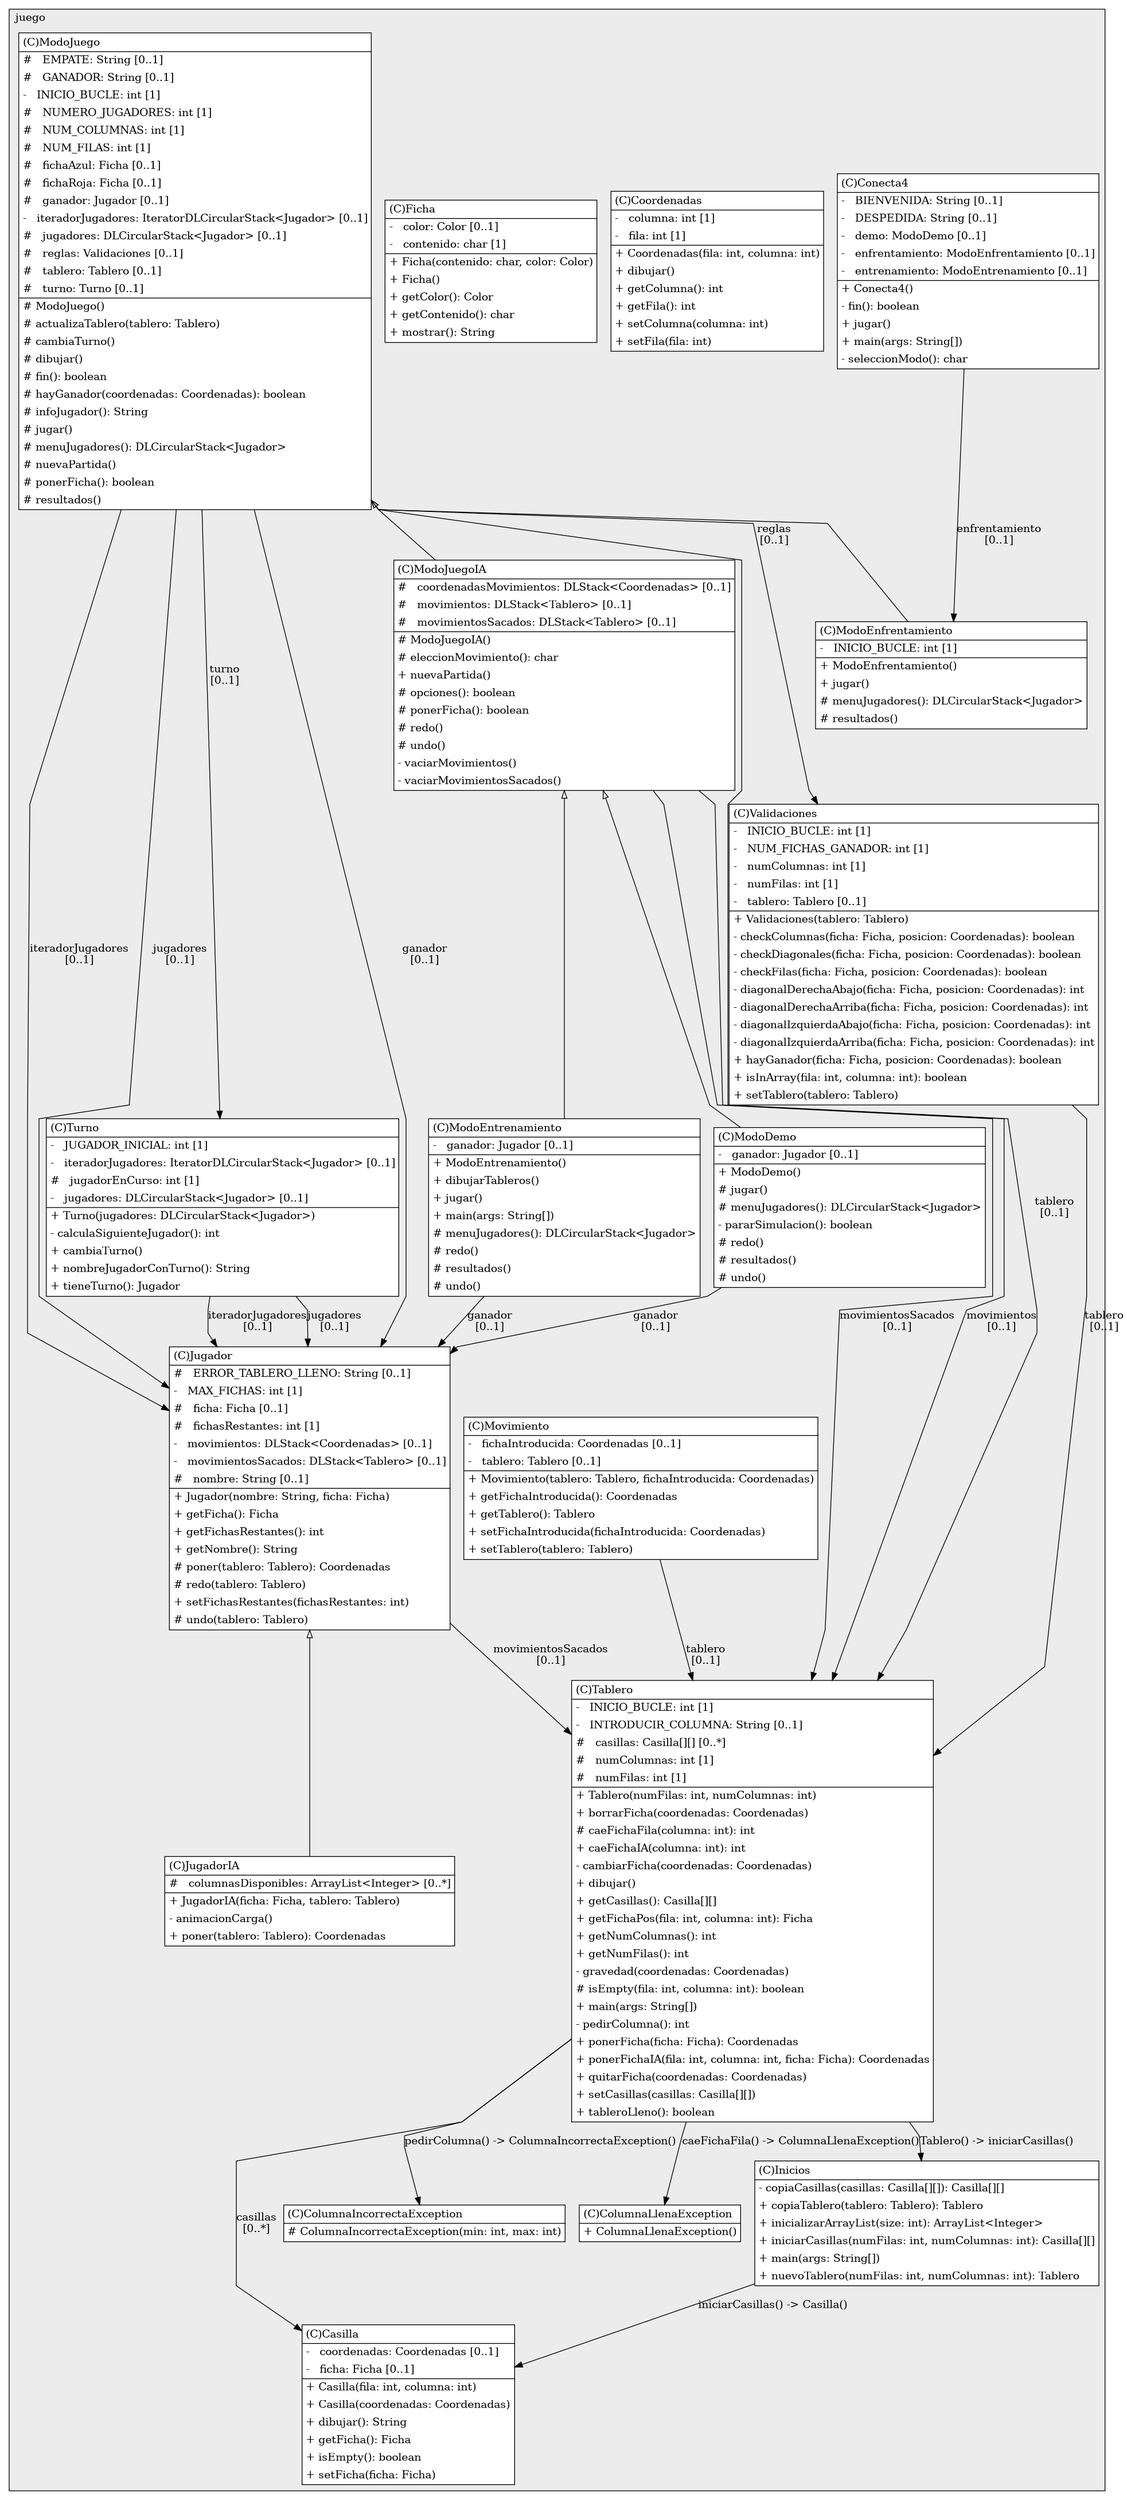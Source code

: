 @startuml

/' diagram meta data start
config=StructureConfiguration;
{
  "projectClassification": {
    "searchMode": "OpenProject", // OpenProject, AllProjects
    "includedProjects": "",
    "pathEndKeywords": "*.impl",
    "isClientPath": "",
    "isClientName": "",
    "isTestPath": "",
    "isTestName": "",
    "isMappingPath": "",
    "isMappingName": "",
    "isDataAccessPath": "",
    "isDataAccessName": "",
    "isDataStructurePath": "",
    "isDataStructureName": "",
    "isInterfaceStructuresPath": "",
    "isInterfaceStructuresName": "",
    "isEntryPointPath": "",
    "isEntryPointName": "",
    "treatFinalFieldsAsMandatory": false
  },
  "graphRestriction": {
    "classPackageExcludeFilter": "",
    "classPackageIncludeFilter": "",
    "classNameExcludeFilter": "",
    "classNameIncludeFilter": "",
    "methodNameExcludeFilter": "",
    "methodNameIncludeFilter": "",
    "removeByInheritance": "", // inheritance/annotation based filtering is done in a second step
    "removeByAnnotation": "",
    "removeByClassPackage": "", // cleanup the graph after inheritance/annotation based filtering is done
    "removeByClassName": "",
    "cutMappings": false,
    "cutEnum": false,
    "cutTests": false,
    "cutClient": false,
    "cutDataAccess": false,
    "cutInterfaceStructures": false,
    "cutDataStructures": false,
    "cutGetterAndSetter": false,
    "cutConstructors": false
  },
  "graphTraversal": {
    "forwardDepth": 3,
    "backwardDepth": 3,
    "classPackageExcludeFilter": "",
    "classPackageIncludeFilter": "",
    "classNameExcludeFilter": "",
    "classNameIncludeFilter": "",
    "methodNameExcludeFilter": "",
    "methodNameIncludeFilter": "",
    "hideMappings": false,
    "hideDataStructures": false,
    "hidePrivateMethods": true,
    "hideInterfaceCalls": true, // indirection: implementation -> interface (is hidden) -> implementation
    "onlyShowApplicationEntryPoints": false, // root node is included
    "useMethodCallsForStructureDiagram": "ForwardOnly" // ForwardOnly, BothDirections, No
  },
  "details": {
    "aggregation": "GroupByClass", // ByClass, GroupByClass, None
    "showClassGenericTypes": true,
    "showMethods": true,
    "showMethodParameterNames": true,
    "showMethodParameterTypes": true,
    "showMethodReturnType": true,
    "showPackageLevels": 2,
    "showDetailedClassStructure": true
  },
  "rootClass": "etsisi.juego.Tablero",
  "extensionCallbackMethod": "" // qualified.class.name#methodName - signature: public static String method(String)
}
diagram meta data end '/



digraph g {
    rankdir="TB"
    splines=polyline
    

'nodes 
subgraph cluster_101479138 { 
   	label=juego
	labeljust=l
	fillcolor="#ececec"
	style=filled
   
   Casilla1092129905[
	label=<<TABLE BORDER="1" CELLBORDER="0" CELLPADDING="4" CELLSPACING="0">
<TR><TD ALIGN="LEFT" >(C)Casilla</TD></TR>
<HR/>
<TR><TD ALIGN="LEFT" >-   coordenadas: Coordenadas [0..1]</TD></TR>
<TR><TD ALIGN="LEFT" >-   ficha: Ficha [0..1]</TD></TR>
<HR/>
<TR><TD ALIGN="LEFT" >+ Casilla(fila: int, columna: int)</TD></TR>
<TR><TD ALIGN="LEFT" >+ Casilla(coordenadas: Coordenadas)</TD></TR>
<TR><TD ALIGN="LEFT" >+ dibujar(): String</TD></TR>
<TR><TD ALIGN="LEFT" >+ getFicha(): Ficha</TD></TR>
<TR><TD ALIGN="LEFT" >+ isEmpty(): boolean</TD></TR>
<TR><TD ALIGN="LEFT" >+ setFicha(ficha: Ficha)</TD></TR>
</TABLE>>
	style=filled
	margin=0
	shape=plaintext
	fillcolor="#FFFFFF"
];

ColumnaIncorrectaException1092129905[
	label=<<TABLE BORDER="1" CELLBORDER="0" CELLPADDING="4" CELLSPACING="0">
<TR><TD ALIGN="LEFT" >(C)ColumnaIncorrectaException</TD></TR>
<HR/>
<TR><TD ALIGN="LEFT" ># ColumnaIncorrectaException(min: int, max: int)</TD></TR>
</TABLE>>
	style=filled
	margin=0
	shape=plaintext
	fillcolor="#FFFFFF"
];

ColumnaLlenaException1092129905[
	label=<<TABLE BORDER="1" CELLBORDER="0" CELLPADDING="4" CELLSPACING="0">
<TR><TD ALIGN="LEFT" >(C)ColumnaLlenaException</TD></TR>
<HR/>
<TR><TD ALIGN="LEFT" >+ ColumnaLlenaException()</TD></TR>
</TABLE>>
	style=filled
	margin=0
	shape=plaintext
	fillcolor="#FFFFFF"
];

Conecta41092129905[
	label=<<TABLE BORDER="1" CELLBORDER="0" CELLPADDING="4" CELLSPACING="0">
<TR><TD ALIGN="LEFT" >(C)Conecta4</TD></TR>
<HR/>
<TR><TD ALIGN="LEFT" >-   BIENVENIDA: String [0..1]</TD></TR>
<TR><TD ALIGN="LEFT" >-   DESPEDIDA: String [0..1]</TD></TR>
<TR><TD ALIGN="LEFT" >-   demo: ModoDemo [0..1]</TD></TR>
<TR><TD ALIGN="LEFT" >-   enfrentamiento: ModoEnfrentamiento [0..1]</TD></TR>
<TR><TD ALIGN="LEFT" >-   entrenamiento: ModoEntrenamiento [0..1]</TD></TR>
<HR/>
<TR><TD ALIGN="LEFT" >+ Conecta4()</TD></TR>
<TR><TD ALIGN="LEFT" >- fin(): boolean</TD></TR>
<TR><TD ALIGN="LEFT" >+ jugar()</TD></TR>
<TR><TD ALIGN="LEFT" >+ main(args: String[])</TD></TR>
<TR><TD ALIGN="LEFT" >- seleccionModo(): char</TD></TR>
</TABLE>>
	style=filled
	margin=0
	shape=plaintext
	fillcolor="#FFFFFF"
];

Coordenadas1092129905[
	label=<<TABLE BORDER="1" CELLBORDER="0" CELLPADDING="4" CELLSPACING="0">
<TR><TD ALIGN="LEFT" >(C)Coordenadas</TD></TR>
<HR/>
<TR><TD ALIGN="LEFT" >-   columna: int [1]</TD></TR>
<TR><TD ALIGN="LEFT" >-   fila: int [1]</TD></TR>
<HR/>
<TR><TD ALIGN="LEFT" >+ Coordenadas(fila: int, columna: int)</TD></TR>
<TR><TD ALIGN="LEFT" >+ dibujar()</TD></TR>
<TR><TD ALIGN="LEFT" >+ getColumna(): int</TD></TR>
<TR><TD ALIGN="LEFT" >+ getFila(): int</TD></TR>
<TR><TD ALIGN="LEFT" >+ setColumna(columna: int)</TD></TR>
<TR><TD ALIGN="LEFT" >+ setFila(fila: int)</TD></TR>
</TABLE>>
	style=filled
	margin=0
	shape=plaintext
	fillcolor="#FFFFFF"
];

Ficha1092129905[
	label=<<TABLE BORDER="1" CELLBORDER="0" CELLPADDING="4" CELLSPACING="0">
<TR><TD ALIGN="LEFT" >(C)Ficha</TD></TR>
<HR/>
<TR><TD ALIGN="LEFT" >-   color: Color [0..1]</TD></TR>
<TR><TD ALIGN="LEFT" >-   contenido: char [1]</TD></TR>
<HR/>
<TR><TD ALIGN="LEFT" >+ Ficha(contenido: char, color: Color)</TD></TR>
<TR><TD ALIGN="LEFT" >+ Ficha()</TD></TR>
<TR><TD ALIGN="LEFT" >+ getColor(): Color</TD></TR>
<TR><TD ALIGN="LEFT" >+ getContenido(): char</TD></TR>
<TR><TD ALIGN="LEFT" >+ mostrar(): String</TD></TR>
</TABLE>>
	style=filled
	margin=0
	shape=plaintext
	fillcolor="#FFFFFF"
];

Inicios1092129905[
	label=<<TABLE BORDER="1" CELLBORDER="0" CELLPADDING="4" CELLSPACING="0">
<TR><TD ALIGN="LEFT" >(C)Inicios</TD></TR>
<HR/>
<TR><TD ALIGN="LEFT" >- copiaCasillas(casillas: Casilla[][]): Casilla[][]</TD></TR>
<TR><TD ALIGN="LEFT" >+ copiaTablero(tablero: Tablero): Tablero</TD></TR>
<TR><TD ALIGN="LEFT" >+ inicializarArrayList(size: int): ArrayList&lt;Integer&gt;</TD></TR>
<TR><TD ALIGN="LEFT" >+ iniciarCasillas(numFilas: int, numColumnas: int): Casilla[][]</TD></TR>
<TR><TD ALIGN="LEFT" >+ main(args: String[])</TD></TR>
<TR><TD ALIGN="LEFT" >+ nuevoTablero(numFilas: int, numColumnas: int): Tablero</TD></TR>
</TABLE>>
	style=filled
	margin=0
	shape=plaintext
	fillcolor="#FFFFFF"
];

Jugador1092129905[
	label=<<TABLE BORDER="1" CELLBORDER="0" CELLPADDING="4" CELLSPACING="0">
<TR><TD ALIGN="LEFT" >(C)Jugador</TD></TR>
<HR/>
<TR><TD ALIGN="LEFT" >#   ERROR_TABLERO_LLENO: String [0..1]</TD></TR>
<TR><TD ALIGN="LEFT" >-   MAX_FICHAS: int [1]</TD></TR>
<TR><TD ALIGN="LEFT" >#   ficha: Ficha [0..1]</TD></TR>
<TR><TD ALIGN="LEFT" >#   fichasRestantes: int [1]</TD></TR>
<TR><TD ALIGN="LEFT" >-   movimientos: DLStack&lt;Coordenadas&gt; [0..1]</TD></TR>
<TR><TD ALIGN="LEFT" >-   movimientosSacados: DLStack&lt;Tablero&gt; [0..1]</TD></TR>
<TR><TD ALIGN="LEFT" >#   nombre: String [0..1]</TD></TR>
<HR/>
<TR><TD ALIGN="LEFT" >+ Jugador(nombre: String, ficha: Ficha)</TD></TR>
<TR><TD ALIGN="LEFT" >+ getFicha(): Ficha</TD></TR>
<TR><TD ALIGN="LEFT" >+ getFichasRestantes(): int</TD></TR>
<TR><TD ALIGN="LEFT" >+ getNombre(): String</TD></TR>
<TR><TD ALIGN="LEFT" ># poner(tablero: Tablero): Coordenadas</TD></TR>
<TR><TD ALIGN="LEFT" ># redo(tablero: Tablero)</TD></TR>
<TR><TD ALIGN="LEFT" >+ setFichasRestantes(fichasRestantes: int)</TD></TR>
<TR><TD ALIGN="LEFT" ># undo(tablero: Tablero)</TD></TR>
</TABLE>>
	style=filled
	margin=0
	shape=plaintext
	fillcolor="#FFFFFF"
];

JugadorIA1092129905[
	label=<<TABLE BORDER="1" CELLBORDER="0" CELLPADDING="4" CELLSPACING="0">
<TR><TD ALIGN="LEFT" >(C)JugadorIA</TD></TR>
<HR/>
<TR><TD ALIGN="LEFT" >#   columnasDisponibles: ArrayList&lt;Integer&gt; [0..*]</TD></TR>
<HR/>
<TR><TD ALIGN="LEFT" >+ JugadorIA(ficha: Ficha, tablero: Tablero)</TD></TR>
<TR><TD ALIGN="LEFT" >- animacionCarga()</TD></TR>
<TR><TD ALIGN="LEFT" >+ poner(tablero: Tablero): Coordenadas</TD></TR>
</TABLE>>
	style=filled
	margin=0
	shape=plaintext
	fillcolor="#FFFFFF"
];

ModoDemo1092129905[
	label=<<TABLE BORDER="1" CELLBORDER="0" CELLPADDING="4" CELLSPACING="0">
<TR><TD ALIGN="LEFT" >(C)ModoDemo</TD></TR>
<HR/>
<TR><TD ALIGN="LEFT" >-   ganador: Jugador [0..1]</TD></TR>
<HR/>
<TR><TD ALIGN="LEFT" >+ ModoDemo()</TD></TR>
<TR><TD ALIGN="LEFT" ># jugar()</TD></TR>
<TR><TD ALIGN="LEFT" ># menuJugadores(): DLCircularStack&lt;Jugador&gt;</TD></TR>
<TR><TD ALIGN="LEFT" >- pararSimulacion(): boolean</TD></TR>
<TR><TD ALIGN="LEFT" ># redo()</TD></TR>
<TR><TD ALIGN="LEFT" ># resultados()</TD></TR>
<TR><TD ALIGN="LEFT" ># undo()</TD></TR>
</TABLE>>
	style=filled
	margin=0
	shape=plaintext
	fillcolor="#FFFFFF"
];

ModoEnfrentamiento1092129905[
	label=<<TABLE BORDER="1" CELLBORDER="0" CELLPADDING="4" CELLSPACING="0">
<TR><TD ALIGN="LEFT" >(C)ModoEnfrentamiento</TD></TR>
<HR/>
<TR><TD ALIGN="LEFT" >-   INICIO_BUCLE: int [1]</TD></TR>
<HR/>
<TR><TD ALIGN="LEFT" >+ ModoEnfrentamiento()</TD></TR>
<TR><TD ALIGN="LEFT" >+ jugar()</TD></TR>
<TR><TD ALIGN="LEFT" ># menuJugadores(): DLCircularStack&lt;Jugador&gt;</TD></TR>
<TR><TD ALIGN="LEFT" ># resultados()</TD></TR>
</TABLE>>
	style=filled
	margin=0
	shape=plaintext
	fillcolor="#FFFFFF"
];

ModoEntrenamiento1092129905[
	label=<<TABLE BORDER="1" CELLBORDER="0" CELLPADDING="4" CELLSPACING="0">
<TR><TD ALIGN="LEFT" >(C)ModoEntrenamiento</TD></TR>
<HR/>
<TR><TD ALIGN="LEFT" >-   ganador: Jugador [0..1]</TD></TR>
<HR/>
<TR><TD ALIGN="LEFT" >+ ModoEntrenamiento()</TD></TR>
<TR><TD ALIGN="LEFT" >+ dibujarTableros()</TD></TR>
<TR><TD ALIGN="LEFT" >+ jugar()</TD></TR>
<TR><TD ALIGN="LEFT" >+ main(args: String[])</TD></TR>
<TR><TD ALIGN="LEFT" ># menuJugadores(): DLCircularStack&lt;Jugador&gt;</TD></TR>
<TR><TD ALIGN="LEFT" ># redo()</TD></TR>
<TR><TD ALIGN="LEFT" ># resultados()</TD></TR>
<TR><TD ALIGN="LEFT" ># undo()</TD></TR>
</TABLE>>
	style=filled
	margin=0
	shape=plaintext
	fillcolor="#FFFFFF"
];

ModoJuego1092129905[
	label=<<TABLE BORDER="1" CELLBORDER="0" CELLPADDING="4" CELLSPACING="0">
<TR><TD ALIGN="LEFT" >(C)ModoJuego</TD></TR>
<HR/>
<TR><TD ALIGN="LEFT" >#   EMPATE: String [0..1]</TD></TR>
<TR><TD ALIGN="LEFT" >#   GANADOR: String [0..1]</TD></TR>
<TR><TD ALIGN="LEFT" >-   INICIO_BUCLE: int [1]</TD></TR>
<TR><TD ALIGN="LEFT" >#   NUMERO_JUGADORES: int [1]</TD></TR>
<TR><TD ALIGN="LEFT" >#   NUM_COLUMNAS: int [1]</TD></TR>
<TR><TD ALIGN="LEFT" >#   NUM_FILAS: int [1]</TD></TR>
<TR><TD ALIGN="LEFT" >#   fichaAzul: Ficha [0..1]</TD></TR>
<TR><TD ALIGN="LEFT" >#   fichaRoja: Ficha [0..1]</TD></TR>
<TR><TD ALIGN="LEFT" >#   ganador: Jugador [0..1]</TD></TR>
<TR><TD ALIGN="LEFT" >-   iteradorJugadores: IteratorDLCircularStack&lt;Jugador&gt; [0..1]</TD></TR>
<TR><TD ALIGN="LEFT" >#   jugadores: DLCircularStack&lt;Jugador&gt; [0..1]</TD></TR>
<TR><TD ALIGN="LEFT" >#   reglas: Validaciones [0..1]</TD></TR>
<TR><TD ALIGN="LEFT" >#   tablero: Tablero [0..1]</TD></TR>
<TR><TD ALIGN="LEFT" >#   turno: Turno [0..1]</TD></TR>
<HR/>
<TR><TD ALIGN="LEFT" ># ModoJuego()</TD></TR>
<TR><TD ALIGN="LEFT" ># actualizaTablero(tablero: Tablero)</TD></TR>
<TR><TD ALIGN="LEFT" ># cambiaTurno()</TD></TR>
<TR><TD ALIGN="LEFT" ># dibujar()</TD></TR>
<TR><TD ALIGN="LEFT" ># fin(): boolean</TD></TR>
<TR><TD ALIGN="LEFT" ># hayGanador(coordenadas: Coordenadas): boolean</TD></TR>
<TR><TD ALIGN="LEFT" ># infoJugador(): String</TD></TR>
<TR><TD ALIGN="LEFT" ># jugar()</TD></TR>
<TR><TD ALIGN="LEFT" ># menuJugadores(): DLCircularStack&lt;Jugador&gt;</TD></TR>
<TR><TD ALIGN="LEFT" ># nuevaPartida()</TD></TR>
<TR><TD ALIGN="LEFT" ># ponerFicha(): boolean</TD></TR>
<TR><TD ALIGN="LEFT" ># resultados()</TD></TR>
</TABLE>>
	style=filled
	margin=0
	shape=plaintext
	fillcolor="#FFFFFF"
];

ModoJuegoIA1092129905[
	label=<<TABLE BORDER="1" CELLBORDER="0" CELLPADDING="4" CELLSPACING="0">
<TR><TD ALIGN="LEFT" >(C)ModoJuegoIA</TD></TR>
<HR/>
<TR><TD ALIGN="LEFT" >#   coordenadasMovimientos: DLStack&lt;Coordenadas&gt; [0..1]</TD></TR>
<TR><TD ALIGN="LEFT" >#   movimientos: DLStack&lt;Tablero&gt; [0..1]</TD></TR>
<TR><TD ALIGN="LEFT" >#   movimientosSacados: DLStack&lt;Tablero&gt; [0..1]</TD></TR>
<HR/>
<TR><TD ALIGN="LEFT" ># ModoJuegoIA()</TD></TR>
<TR><TD ALIGN="LEFT" ># eleccionMovimiento(): char</TD></TR>
<TR><TD ALIGN="LEFT" >+ nuevaPartida()</TD></TR>
<TR><TD ALIGN="LEFT" ># opciones(): boolean</TD></TR>
<TR><TD ALIGN="LEFT" ># ponerFicha(): boolean</TD></TR>
<TR><TD ALIGN="LEFT" ># redo()</TD></TR>
<TR><TD ALIGN="LEFT" ># undo()</TD></TR>
<TR><TD ALIGN="LEFT" >- vaciarMovimientos()</TD></TR>
<TR><TD ALIGN="LEFT" >- vaciarMovimientosSacados()</TD></TR>
</TABLE>>
	style=filled
	margin=0
	shape=plaintext
	fillcolor="#FFFFFF"
];

Movimiento1092129905[
	label=<<TABLE BORDER="1" CELLBORDER="0" CELLPADDING="4" CELLSPACING="0">
<TR><TD ALIGN="LEFT" >(C)Movimiento</TD></TR>
<HR/>
<TR><TD ALIGN="LEFT" >-   fichaIntroducida: Coordenadas [0..1]</TD></TR>
<TR><TD ALIGN="LEFT" >-   tablero: Tablero [0..1]</TD></TR>
<HR/>
<TR><TD ALIGN="LEFT" >+ Movimiento(tablero: Tablero, fichaIntroducida: Coordenadas)</TD></TR>
<TR><TD ALIGN="LEFT" >+ getFichaIntroducida(): Coordenadas</TD></TR>
<TR><TD ALIGN="LEFT" >+ getTablero(): Tablero</TD></TR>
<TR><TD ALIGN="LEFT" >+ setFichaIntroducida(fichaIntroducida: Coordenadas)</TD></TR>
<TR><TD ALIGN="LEFT" >+ setTablero(tablero: Tablero)</TD></TR>
</TABLE>>
	style=filled
	margin=0
	shape=plaintext
	fillcolor="#FFFFFF"
];

Tablero1092129905[
	label=<<TABLE BORDER="1" CELLBORDER="0" CELLPADDING="4" CELLSPACING="0">
<TR><TD ALIGN="LEFT" >(C)Tablero</TD></TR>
<HR/>
<TR><TD ALIGN="LEFT" >-   INICIO_BUCLE: int [1]</TD></TR>
<TR><TD ALIGN="LEFT" >-   INTRODUCIR_COLUMNA: String [0..1]</TD></TR>
<TR><TD ALIGN="LEFT" >#   casillas: Casilla[][] [0..*]</TD></TR>
<TR><TD ALIGN="LEFT" >#   numColumnas: int [1]</TD></TR>
<TR><TD ALIGN="LEFT" >#   numFilas: int [1]</TD></TR>
<HR/>
<TR><TD ALIGN="LEFT" >+ Tablero(numFilas: int, numColumnas: int)</TD></TR>
<TR><TD ALIGN="LEFT" >+ borrarFicha(coordenadas: Coordenadas)</TD></TR>
<TR><TD ALIGN="LEFT" ># caeFichaFila(columna: int): int</TD></TR>
<TR><TD ALIGN="LEFT" >+ caeFichaIA(columna: int): int</TD></TR>
<TR><TD ALIGN="LEFT" >- cambiarFicha(coordenadas: Coordenadas)</TD></TR>
<TR><TD ALIGN="LEFT" >+ dibujar()</TD></TR>
<TR><TD ALIGN="LEFT" >+ getCasillas(): Casilla[][]</TD></TR>
<TR><TD ALIGN="LEFT" >+ getFichaPos(fila: int, columna: int): Ficha</TD></TR>
<TR><TD ALIGN="LEFT" >+ getNumColumnas(): int</TD></TR>
<TR><TD ALIGN="LEFT" >+ getNumFilas(): int</TD></TR>
<TR><TD ALIGN="LEFT" >- gravedad(coordenadas: Coordenadas)</TD></TR>
<TR><TD ALIGN="LEFT" ># isEmpty(fila: int, columna: int): boolean</TD></TR>
<TR><TD ALIGN="LEFT" >+ main(args: String[])</TD></TR>
<TR><TD ALIGN="LEFT" >- pedirColumna(): int</TD></TR>
<TR><TD ALIGN="LEFT" >+ ponerFicha(ficha: Ficha): Coordenadas</TD></TR>
<TR><TD ALIGN="LEFT" >+ ponerFichaIA(fila: int, columna: int, ficha: Ficha): Coordenadas</TD></TR>
<TR><TD ALIGN="LEFT" >+ quitarFicha(coordenadas: Coordenadas)</TD></TR>
<TR><TD ALIGN="LEFT" >+ setCasillas(casillas: Casilla[][])</TD></TR>
<TR><TD ALIGN="LEFT" >+ tableroLleno(): boolean</TD></TR>
</TABLE>>
	style=filled
	margin=0
	shape=plaintext
	fillcolor="#FFFFFF"
];

Turno1092129905[
	label=<<TABLE BORDER="1" CELLBORDER="0" CELLPADDING="4" CELLSPACING="0">
<TR><TD ALIGN="LEFT" >(C)Turno</TD></TR>
<HR/>
<TR><TD ALIGN="LEFT" >-   JUGADOR_INICIAL: int [1]</TD></TR>
<TR><TD ALIGN="LEFT" >-   iteradorJugadores: IteratorDLCircularStack&lt;Jugador&gt; [0..1]</TD></TR>
<TR><TD ALIGN="LEFT" >#   jugadorEnCurso: int [1]</TD></TR>
<TR><TD ALIGN="LEFT" >-   jugadores: DLCircularStack&lt;Jugador&gt; [0..1]</TD></TR>
<HR/>
<TR><TD ALIGN="LEFT" >+ Turno(jugadores: DLCircularStack&lt;Jugador&gt;)</TD></TR>
<TR><TD ALIGN="LEFT" >- calculaSiguienteJugador(): int</TD></TR>
<TR><TD ALIGN="LEFT" >+ cambiaTurno()</TD></TR>
<TR><TD ALIGN="LEFT" >+ nombreJugadorConTurno(): String</TD></TR>
<TR><TD ALIGN="LEFT" >+ tieneTurno(): Jugador</TD></TR>
</TABLE>>
	style=filled
	margin=0
	shape=plaintext
	fillcolor="#FFFFFF"
];

Validaciones1092129905[
	label=<<TABLE BORDER="1" CELLBORDER="0" CELLPADDING="4" CELLSPACING="0">
<TR><TD ALIGN="LEFT" >(C)Validaciones</TD></TR>
<HR/>
<TR><TD ALIGN="LEFT" >-   INICIO_BUCLE: int [1]</TD></TR>
<TR><TD ALIGN="LEFT" >-   NUM_FICHAS_GANADOR: int [1]</TD></TR>
<TR><TD ALIGN="LEFT" >-   numColumnas: int [1]</TD></TR>
<TR><TD ALIGN="LEFT" >-   numFilas: int [1]</TD></TR>
<TR><TD ALIGN="LEFT" >-   tablero: Tablero [0..1]</TD></TR>
<HR/>
<TR><TD ALIGN="LEFT" >+ Validaciones(tablero: Tablero)</TD></TR>
<TR><TD ALIGN="LEFT" >- checkColumnas(ficha: Ficha, posicion: Coordenadas): boolean</TD></TR>
<TR><TD ALIGN="LEFT" >- checkDiagonales(ficha: Ficha, posicion: Coordenadas): boolean</TD></TR>
<TR><TD ALIGN="LEFT" >- checkFilas(ficha: Ficha, posicion: Coordenadas): boolean</TD></TR>
<TR><TD ALIGN="LEFT" >- diagonalDerechaAbajo(ficha: Ficha, posicion: Coordenadas): int</TD></TR>
<TR><TD ALIGN="LEFT" >- diagonalDerechaArriba(ficha: Ficha, posicion: Coordenadas): int</TD></TR>
<TR><TD ALIGN="LEFT" >- diagonalIzquierdaAbajo(ficha: Ficha, posicion: Coordenadas): int</TD></TR>
<TR><TD ALIGN="LEFT" >- diagonalIzquierdaArriba(ficha: Ficha, posicion: Coordenadas): int</TD></TR>
<TR><TD ALIGN="LEFT" >+ hayGanador(ficha: Ficha, posicion: Coordenadas): boolean</TD></TR>
<TR><TD ALIGN="LEFT" >+ isInArray(fila: int, columna: int): boolean</TD></TR>
<TR><TD ALIGN="LEFT" >+ setTablero(tablero: Tablero)</TD></TR>
</TABLE>>
	style=filled
	margin=0
	shape=plaintext
	fillcolor="#FFFFFF"
];
} 

'edges    
Conecta41092129905 -> ModoEnfrentamiento1092129905[label="enfrentamiento
[0..1]"];
Inicios1092129905 -> Casilla1092129905[label="iniciarCasillas() -> Casilla()"];
Jugador1092129905 -> JugadorIA1092129905[arrowhead=none, arrowtail=empty, dir=both];
Jugador1092129905 -> Tablero1092129905[label="movimientosSacados
[0..1]"];
ModoDemo1092129905 -> Jugador1092129905[label="ganador
[0..1]"];
ModoEntrenamiento1092129905 -> Jugador1092129905[label="ganador
[0..1]"];
ModoJuego1092129905 -> Jugador1092129905[label="ganador
[0..1]"];
ModoJuego1092129905 -> Jugador1092129905[label="iteradorJugadores
[0..1]"];
ModoJuego1092129905 -> Jugador1092129905[label="jugadores
[0..1]"];
ModoJuego1092129905 -> ModoEnfrentamiento1092129905[arrowhead=none, arrowtail=empty, dir=both];
ModoJuego1092129905 -> ModoJuegoIA1092129905[arrowhead=none, arrowtail=empty, dir=both];
ModoJuego1092129905 -> Tablero1092129905[label="tablero
[0..1]"];
ModoJuego1092129905 -> Turno1092129905[label="turno
[0..1]"];
ModoJuego1092129905 -> Validaciones1092129905[label="reglas
[0..1]"];
ModoJuegoIA1092129905 -> ModoDemo1092129905[arrowhead=none, arrowtail=empty, dir=both];
ModoJuegoIA1092129905 -> ModoEntrenamiento1092129905[arrowhead=none, arrowtail=empty, dir=both];
ModoJuegoIA1092129905 -> Tablero1092129905[label="movimientos
[0..1]"];
ModoJuegoIA1092129905 -> Tablero1092129905[label="movimientosSacados
[0..1]"];
Movimiento1092129905 -> Tablero1092129905[label="tablero
[0..1]"];
Tablero1092129905 -> Casilla1092129905[label="casillas
[0..*]"];
Tablero1092129905 -> ColumnaIncorrectaException1092129905[label="pedirColumna() -> ColumnaIncorrectaException()"];
Tablero1092129905 -> ColumnaLlenaException1092129905[label="caeFichaFila() -> ColumnaLlenaException()"];
Tablero1092129905 -> Inicios1092129905[label="Tablero() -> iniciarCasillas()"];
Turno1092129905 -> Jugador1092129905[label="iteradorJugadores
[0..1]"];
Turno1092129905 -> Jugador1092129905[label="jugadores
[0..1]"];
Validaciones1092129905 -> Tablero1092129905[label="tablero
[0..1]"];
    
}
@enduml